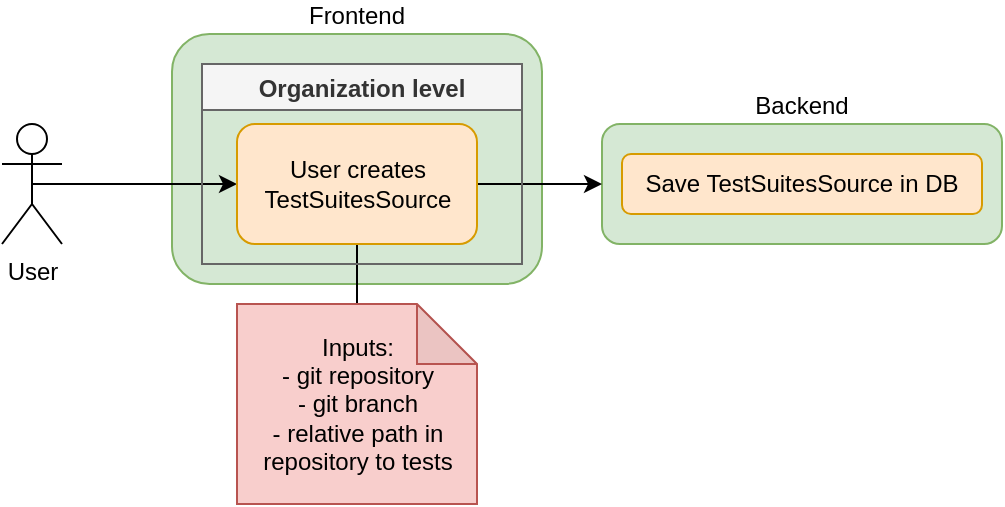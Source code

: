 <mxfile version="20.2.3" type="github" pages="3">
  <diagram id="DusGduxuzFebuArbpg9_" name="TestSuitesSource">
    <mxGraphModel dx="1185" dy="662" grid="1" gridSize="10" guides="1" tooltips="1" connect="1" arrows="1" fold="1" page="1" pageScale="1" pageWidth="850" pageHeight="1100" math="0" shadow="0">
      <root>
        <mxCell id="0" />
        <mxCell id="1" parent="0" />
        <mxCell id="SbZlyKQb2ZSINrOsMYrD-37" value="Frontend" style="rounded=1;whiteSpace=wrap;html=1;fillColor=#d5e8d4;strokeColor=#82b366;labelPosition=center;verticalLabelPosition=top;align=center;verticalAlign=bottom;" vertex="1" parent="1">
          <mxGeometry x="125" y="35" width="185" height="125" as="geometry" />
        </mxCell>
        <mxCell id="SbZlyKQb2ZSINrOsMYrD-5" style="edgeStyle=orthogonalEdgeStyle;rounded=0;orthogonalLoop=1;jettySize=auto;html=1;exitX=0.5;exitY=0.5;exitDx=0;exitDy=0;exitPerimeter=0;entryX=0;entryY=0.5;entryDx=0;entryDy=0;" edge="1" parent="1" source="SbZlyKQb2ZSINrOsMYrD-1" target="SbZlyKQb2ZSINrOsMYrD-4">
          <mxGeometry relative="1" as="geometry" />
        </mxCell>
        <mxCell id="SbZlyKQb2ZSINrOsMYrD-1" value="User" style="shape=umlActor;verticalLabelPosition=bottom;verticalAlign=top;html=1;outlineConnect=0;" vertex="1" parent="1">
          <mxGeometry x="40" y="80" width="30" height="60" as="geometry" />
        </mxCell>
        <mxCell id="SbZlyKQb2ZSINrOsMYrD-3" value="Backend" style="rounded=1;whiteSpace=wrap;html=1;fillColor=#d5e8d4;strokeColor=#82b366;labelPosition=center;verticalLabelPosition=top;align=center;verticalAlign=bottom;" vertex="1" parent="1">
          <mxGeometry x="340" y="80" width="200" height="60" as="geometry" />
        </mxCell>
        <mxCell id="SbZlyKQb2ZSINrOsMYrD-7" style="edgeStyle=orthogonalEdgeStyle;rounded=0;orthogonalLoop=1;jettySize=auto;html=1;exitX=0.5;exitY=1;exitDx=0;exitDy=0;entryX=0.5;entryY=0;entryDx=0;entryDy=0;entryPerimeter=0;endArrow=none;endFill=0;" edge="1" parent="1" source="SbZlyKQb2ZSINrOsMYrD-4" target="SbZlyKQb2ZSINrOsMYrD-6">
          <mxGeometry relative="1" as="geometry" />
        </mxCell>
        <mxCell id="SbZlyKQb2ZSINrOsMYrD-9" style="edgeStyle=orthogonalEdgeStyle;rounded=0;orthogonalLoop=1;jettySize=auto;html=1;exitX=1;exitY=0.5;exitDx=0;exitDy=0;entryX=0;entryY=0.5;entryDx=0;entryDy=0;endArrow=classic;endFill=1;" edge="1" parent="1" source="SbZlyKQb2ZSINrOsMYrD-4" target="SbZlyKQb2ZSINrOsMYrD-3">
          <mxGeometry relative="1" as="geometry" />
        </mxCell>
        <mxCell id="SbZlyKQb2ZSINrOsMYrD-4" value="User creates TestSuitesSource" style="rounded=1;whiteSpace=wrap;html=1;fillColor=#ffe6cc;strokeColor=#d79b00;" vertex="1" parent="1">
          <mxGeometry x="157.5" y="80" width="120" height="60" as="geometry" />
        </mxCell>
        <mxCell id="SbZlyKQb2ZSINrOsMYrD-6" value="Inputs:&lt;br&gt;- git repository&lt;br&gt;- git branch&lt;br&gt;- relative path in repository to tests" style="shape=note;whiteSpace=wrap;html=1;backgroundOutline=1;darkOpacity=0.05;fillColor=#f8cecc;strokeColor=#b85450;" vertex="1" parent="1">
          <mxGeometry x="157.5" y="170" width="120" height="100" as="geometry" />
        </mxCell>
        <mxCell id="SbZlyKQb2ZSINrOsMYrD-8" value="Save TestSuitesSource in DB" style="rounded=1;whiteSpace=wrap;html=1;fillColor=#ffe6cc;strokeColor=#d79b00;" vertex="1" parent="1">
          <mxGeometry x="350" y="95" width="180" height="30" as="geometry" />
        </mxCell>
        <mxCell id="UiLx_oYMTA-cFAm2NQAQ-5" value="Organization level" style="swimlane;fillColor=#f5f5f5;fontColor=#333333;strokeColor=#666666;" vertex="1" parent="1">
          <mxGeometry x="140" y="50" width="160" height="100" as="geometry" />
        </mxCell>
      </root>
    </mxGraphModel>
  </diagram>
  <diagram id="_gnJ4GAD-FqQd7wwLsJB" name="Fetch test suites">
    <mxGraphModel dx="1422" dy="794" grid="1" gridSize="10" guides="1" tooltips="1" connect="1" arrows="1" fold="1" page="1" pageScale="1" pageWidth="850" pageHeight="1100" math="0" shadow="0">
      <root>
        <mxCell id="0" />
        <mxCell id="1" parent="0" />
        <mxCell id="CG05eyDdkbELm0idpoyh-1" value="Backend" style="rounded=1;whiteSpace=wrap;html=1;fillColor=#d5e8d4;strokeColor=#82b366;labelPosition=center;verticalLabelPosition=top;align=center;verticalAlign=bottom;" vertex="1" parent="1">
          <mxGeometry x="30" y="70" width="200" height="60" as="geometry" />
        </mxCell>
        <mxCell id="CG05eyDdkbELm0idpoyh-2" value="New tests with versioning" style="edgeStyle=orthogonalEdgeStyle;rounded=0;orthogonalLoop=1;jettySize=auto;html=1;exitX=0.25;exitY=0;exitDx=0;exitDy=0;entryX=0.75;entryY=0;entryDx=0;entryDy=0;endArrow=classic;endFill=1;" edge="1" parent="1" source="CG05eyDdkbELm0idpoyh-3" target="CG05eyDdkbELm0idpoyh-1">
          <mxGeometry x="0.0" y="10" relative="1" as="geometry">
            <mxPoint as="offset" />
            <Array as="points">
              <mxPoint x="350" y="30" />
              <mxPoint x="180" y="30" />
            </Array>
          </mxGeometry>
        </mxCell>
        <mxCell id="CG05eyDdkbELm0idpoyh-3" value="Preprocessor" style="rounded=1;whiteSpace=wrap;html=1;labelPosition=center;verticalLabelPosition=top;align=center;verticalAlign=bottom;fillColor=#d5e8d4;strokeColor=#82b366;" vertex="1" parent="1">
          <mxGeometry x="300" y="70" width="200" height="60" as="geometry" />
        </mxCell>
        <mxCell id="CG05eyDdkbELm0idpoyh-4" value="&amp;nbsp; &amp;nbsp;Fetching all TestSutiesSources" style="endArrow=classic;html=1;rounded=0;entryX=0.25;entryY=1;entryDx=0;entryDy=0;exitX=0.75;exitY=1;exitDx=0;exitDy=0;" edge="1" parent="1">
          <mxGeometry x="-0.037" y="10" width="50" height="50" relative="1" as="geometry">
            <mxPoint x="180" y="130" as="sourcePoint" />
            <mxPoint x="350" y="130" as="targetPoint" />
            <mxPoint as="offset" />
            <Array as="points">
              <mxPoint x="180" y="180" />
              <mxPoint x="350" y="180" />
            </Array>
          </mxGeometry>
        </mxCell>
        <mxCell id="CG05eyDdkbELm0idpoyh-5" value="Clone the repo and discover tests" style="rounded=1;whiteSpace=wrap;html=1;fillColor=#ffe6cc;strokeColor=#d79b00;" vertex="1" parent="1">
          <mxGeometry x="305" y="80" width="190" height="40" as="geometry" />
        </mxCell>
        <mxCell id="CG05eyDdkbELm0idpoyh-6" value="Periodically trigger" style="ellipse;shape=cloud;whiteSpace=wrap;html=1;fillColor=#fff2cc;strokeColor=#d6b656;" vertex="1" parent="1">
          <mxGeometry x="40" y="80" width="180" height="40" as="geometry" />
        </mxCell>
      </root>
    </mxGraphModel>
  </diagram>
  <diagram id="5kEFU4PwqvbWLSoEA5RZ" name="New run">
    <mxGraphModel dx="1422" dy="794" grid="1" gridSize="10" guides="1" tooltips="1" connect="1" arrows="1" fold="1" page="1" pageScale="1" pageWidth="850" pageHeight="1100" math="0" shadow="0">
      <root>
        <mxCell id="0" />
        <mxCell id="1" parent="0" />
        <mxCell id="M_xkmyZ5dm_u-NmN4iCo-13" style="edgeStyle=orthogonalEdgeStyle;rounded=0;orthogonalLoop=1;jettySize=auto;html=1;exitX=0.5;exitY=0.5;exitDx=0;exitDy=0;exitPerimeter=0;entryX=0;entryY=0.5;entryDx=0;entryDy=0;startArrow=none;startFill=0;endArrow=classic;endFill=1;" edge="1" parent="1" source="M_xkmyZ5dm_u-NmN4iCo-1" target="M_xkmyZ5dm_u-NmN4iCo-2">
          <mxGeometry relative="1" as="geometry">
            <Array as="points">
              <mxPoint x="110" y="60" />
              <mxPoint x="110" y="60" />
            </Array>
          </mxGeometry>
        </mxCell>
        <mxCell id="M_xkmyZ5dm_u-NmN4iCo-1" value="User" style="shape=umlActor;verticalLabelPosition=bottom;verticalAlign=top;html=1;outlineConnect=0;" vertex="1" parent="1">
          <mxGeometry x="40" y="30" width="30" height="60" as="geometry" />
        </mxCell>
        <mxCell id="M_xkmyZ5dm_u-NmN4iCo-2" value="Frontend" style="rounded=1;whiteSpace=wrap;html=1;labelPosition=center;verticalLabelPosition=top;align=center;verticalAlign=bottom;fillColor=#d5e8d4;strokeColor=#82b366;" vertex="1" parent="1">
          <mxGeometry x="160" y="40" width="140" height="40" as="geometry" />
        </mxCell>
        <mxCell id="M_xkmyZ5dm_u-NmN4iCo-3" style="edgeStyle=orthogonalEdgeStyle;rounded=0;orthogonalLoop=1;jettySize=auto;html=1;exitX=1;exitY=0.5;exitDx=0;exitDy=0;entryX=0;entryY=0.5;entryDx=0;entryDy=0;startArrow=none;startFill=0;endArrow=classic;endFill=1;" edge="1" parent="1" source="M_xkmyZ5dm_u-NmN4iCo-4" target="M_xkmyZ5dm_u-NmN4iCo-10">
          <mxGeometry relative="1" as="geometry" />
        </mxCell>
        <mxCell id="M_xkmyZ5dm_u-NmN4iCo-4" value="Backend" style="rounded=1;whiteSpace=wrap;html=1;fillColor=#d5e8d4;strokeColor=#82b366;labelPosition=center;verticalLabelPosition=top;align=center;verticalAlign=bottom;" vertex="1" parent="1">
          <mxGeometry x="345" y="40" width="165" height="40" as="geometry" />
        </mxCell>
        <mxCell id="M_xkmyZ5dm_u-NmN4iCo-5" value="Prepare execution with preloaded test suites" style="rounded=1;whiteSpace=wrap;html=1;fillColor=#ffe6cc;strokeColor=#d79b00;" vertex="1" parent="1">
          <mxGeometry x="355" y="45" width="145" height="30" as="geometry" />
        </mxCell>
        <mxCell id="M_xkmyZ5dm_u-NmN4iCo-8" style="edgeStyle=orthogonalEdgeStyle;rounded=0;orthogonalLoop=1;jettySize=auto;html=1;exitX=1;exitY=0.5;exitDx=0;exitDy=0;entryX=0;entryY=0.5;entryDx=0;entryDy=0;startArrow=none;startFill=0;endArrow=classic;endFill=1;" edge="1" parent="1" target="M_xkmyZ5dm_u-NmN4iCo-4" source="M_xkmyZ5dm_u-NmN4iCo-2">
          <mxGeometry relative="1" as="geometry">
            <mxPoint x="370" y="210" as="sourcePoint" />
          </mxGeometry>
        </mxCell>
        <mxCell id="M_xkmyZ5dm_u-NmN4iCo-10" value="Orchestrator" style="rounded=1;whiteSpace=wrap;html=1;labelPosition=center;verticalLabelPosition=top;align=center;verticalAlign=bottom;fillColor=#d5e8d4;strokeColor=#82b366;" vertex="1" parent="1">
          <mxGeometry x="540" y="40" width="170" height="40" as="geometry" />
        </mxCell>
        <mxCell id="M_xkmyZ5dm_u-NmN4iCo-11" value="Initialize agents in cluster" style="rounded=1;whiteSpace=wrap;html=1;fillColor=#ffe6cc;strokeColor=#d79b00;" vertex="1" parent="1">
          <mxGeometry x="550" y="45" width="150" height="30" as="geometry" />
        </mxCell>
        <mxCell id="M_xkmyZ5dm_u-NmN4iCo-14" value="Trigger a new run" style="rounded=1;whiteSpace=wrap;html=1;fillColor=#ffe6cc;strokeColor=#d79b00;" vertex="1" parent="1">
          <mxGeometry x="170" y="45" width="120" height="30" as="geometry" />
        </mxCell>
        <mxCell id="M_xkmyZ5dm_u-NmN4iCo-17" style="edgeStyle=orthogonalEdgeStyle;rounded=0;orthogonalLoop=1;jettySize=auto;html=1;exitX=0.5;exitY=0;exitDx=0;exitDy=0;exitPerimeter=0;startArrow=none;startFill=0;endArrow=classic;endFill=1;" edge="1" parent="1" source="M_xkmyZ5dm_u-NmN4iCo-16">
          <mxGeometry relative="1" as="geometry">
            <mxPoint x="110" y="60" as="targetPoint" />
          </mxGeometry>
        </mxCell>
        <mxCell id="M_xkmyZ5dm_u-NmN4iCo-16" value="Select:&lt;br&gt;- evaluated tool&lt;br&gt;- test suites from the list of all community benchmarks (marketplace?)" style="shape=note;whiteSpace=wrap;html=1;backgroundOutline=1;darkOpacity=0.05;fillColor=#f8cecc;strokeColor=#b85450;" vertex="1" parent="1">
          <mxGeometry x="60" y="120" width="100" height="140" as="geometry" />
        </mxCell>
        <mxCell id="IIL-0M1Tx_-ORQlPqapn-1" style="edgeStyle=orthogonalEdgeStyle;rounded=0;orthogonalLoop=1;jettySize=auto;html=1;exitX=0.5;exitY=1;exitDx=0;exitDy=0;exitPerimeter=0;startArrow=none;startFill=0;endArrow=classic;endFill=1;" edge="1" parent="1" source="M_xkmyZ5dm_u-NmN4iCo-16" target="M_xkmyZ5dm_u-NmN4iCo-16">
          <mxGeometry relative="1" as="geometry" />
        </mxCell>
      </root>
    </mxGraphModel>
  </diagram>
</mxfile>
